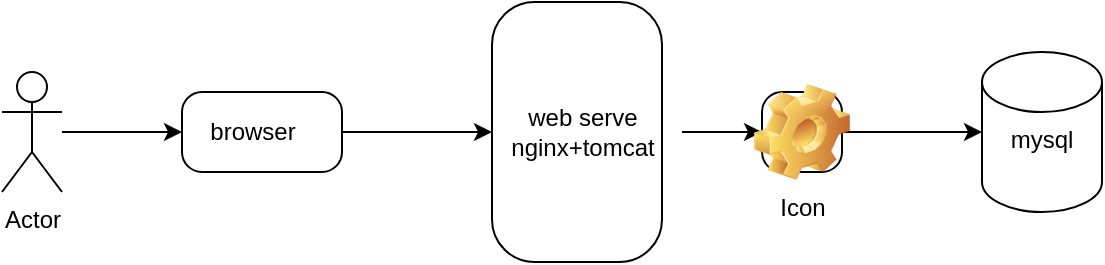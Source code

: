 <mxfile version="24.6.5" type="github">
  <diagram name="第 1 页" id="4MOz7lRNIp6wcanSaKiO">
    <mxGraphModel dx="977" dy="573" grid="1" gridSize="10" guides="1" tooltips="1" connect="1" arrows="1" fold="1" page="1" pageScale="1" pageWidth="827" pageHeight="1169" math="0" shadow="0">
      <root>
        <mxCell id="0" />
        <mxCell id="1" parent="0" />
        <mxCell id="UhurQtYxX_oUfe833ARU-3" value="" style="edgeStyle=orthogonalEdgeStyle;rounded=0;orthogonalLoop=1;jettySize=auto;html=1;" edge="1" parent="1" source="UhurQtYxX_oUfe833ARU-1" target="UhurQtYxX_oUfe833ARU-2">
          <mxGeometry relative="1" as="geometry" />
        </mxCell>
        <mxCell id="UhurQtYxX_oUfe833ARU-1" value="Actor" style="shape=umlActor;verticalLabelPosition=bottom;verticalAlign=top;html=1;outlineConnect=0;" vertex="1" parent="1">
          <mxGeometry x="90" y="200" width="30" height="60" as="geometry" />
        </mxCell>
        <mxCell id="UhurQtYxX_oUfe833ARU-8" value="" style="edgeStyle=orthogonalEdgeStyle;rounded=0;orthogonalLoop=1;jettySize=auto;html=1;fontFamily=Helvetica;fontSize=12;fontColor=default;" edge="1" parent="1" source="UhurQtYxX_oUfe833ARU-2" target="UhurQtYxX_oUfe833ARU-7">
          <mxGeometry relative="1" as="geometry" />
        </mxCell>
        <mxCell id="UhurQtYxX_oUfe833ARU-2" value="&lt;div style=&quot;&quot;&gt;&lt;br&gt;&lt;/div&gt;" style="rounded=1;whiteSpace=wrap;html=1;verticalAlign=top;align=center;arcSize=25;" vertex="1" parent="1">
          <mxGeometry x="180" y="210" width="80" height="40" as="geometry" />
        </mxCell>
        <mxCell id="UhurQtYxX_oUfe833ARU-7" value="" style="rounded=1;whiteSpace=wrap;html=1;verticalAlign=top;arcSize=25;" vertex="1" parent="1">
          <mxGeometry x="335" y="165" width="85" height="130" as="geometry" />
        </mxCell>
        <mxCell id="UhurQtYxX_oUfe833ARU-21" value="" style="edgeStyle=orthogonalEdgeStyle;rounded=0;orthogonalLoop=1;jettySize=auto;html=1;fontFamily=Helvetica;fontSize=12;fontColor=default;" edge="1" parent="1" source="UhurQtYxX_oUfe833ARU-9" target="UhurQtYxX_oUfe833ARU-14">
          <mxGeometry relative="1" as="geometry" />
        </mxCell>
        <mxCell id="UhurQtYxX_oUfe833ARU-9" value="web serve&lt;div&gt;nginx+tomcat&lt;/div&gt;" style="text;html=1;align=center;verticalAlign=middle;resizable=0;points=[];autosize=1;strokeColor=none;fillColor=none;fontFamily=Helvetica;fontSize=12;fontColor=default;" vertex="1" parent="1">
          <mxGeometry x="330" y="210" width="100" height="40" as="geometry" />
        </mxCell>
        <mxCell id="UhurQtYxX_oUfe833ARU-10" value="browser" style="text;html=1;align=center;verticalAlign=middle;resizable=0;points=[];autosize=1;strokeColor=none;fillColor=none;fontFamily=Helvetica;fontSize=12;fontColor=default;" vertex="1" parent="1">
          <mxGeometry x="180" y="215" width="70" height="30" as="geometry" />
        </mxCell>
        <mxCell id="UhurQtYxX_oUfe833ARU-11" value="mysql" style="shape=cylinder3;whiteSpace=wrap;html=1;boundedLbl=1;backgroundOutline=1;size=15;rounded=1;strokeColor=default;align=center;verticalAlign=top;arcSize=25;fontFamily=Helvetica;fontSize=12;fontColor=default;fillColor=default;" vertex="1" parent="1">
          <mxGeometry x="580" y="190" width="60" height="80" as="geometry" />
        </mxCell>
        <mxCell id="UhurQtYxX_oUfe833ARU-19" value="" style="edgeStyle=orthogonalEdgeStyle;rounded=0;orthogonalLoop=1;jettySize=auto;html=1;fontFamily=Helvetica;fontSize=12;fontColor=default;" edge="1" parent="1" source="UhurQtYxX_oUfe833ARU-14" target="UhurQtYxX_oUfe833ARU-11">
          <mxGeometry relative="1" as="geometry" />
        </mxCell>
        <mxCell id="UhurQtYxX_oUfe833ARU-14" value="Icon" style="icon;html=1;image=img/clipart/Gear_128x128.png;rounded=1;strokeColor=default;align=center;verticalAlign=top;arcSize=25;fontFamily=Helvetica;fontSize=12;fontColor=default;fillColor=default;" vertex="1" parent="1">
          <mxGeometry x="470" y="210" width="40" height="40" as="geometry" />
        </mxCell>
      </root>
    </mxGraphModel>
  </diagram>
</mxfile>
